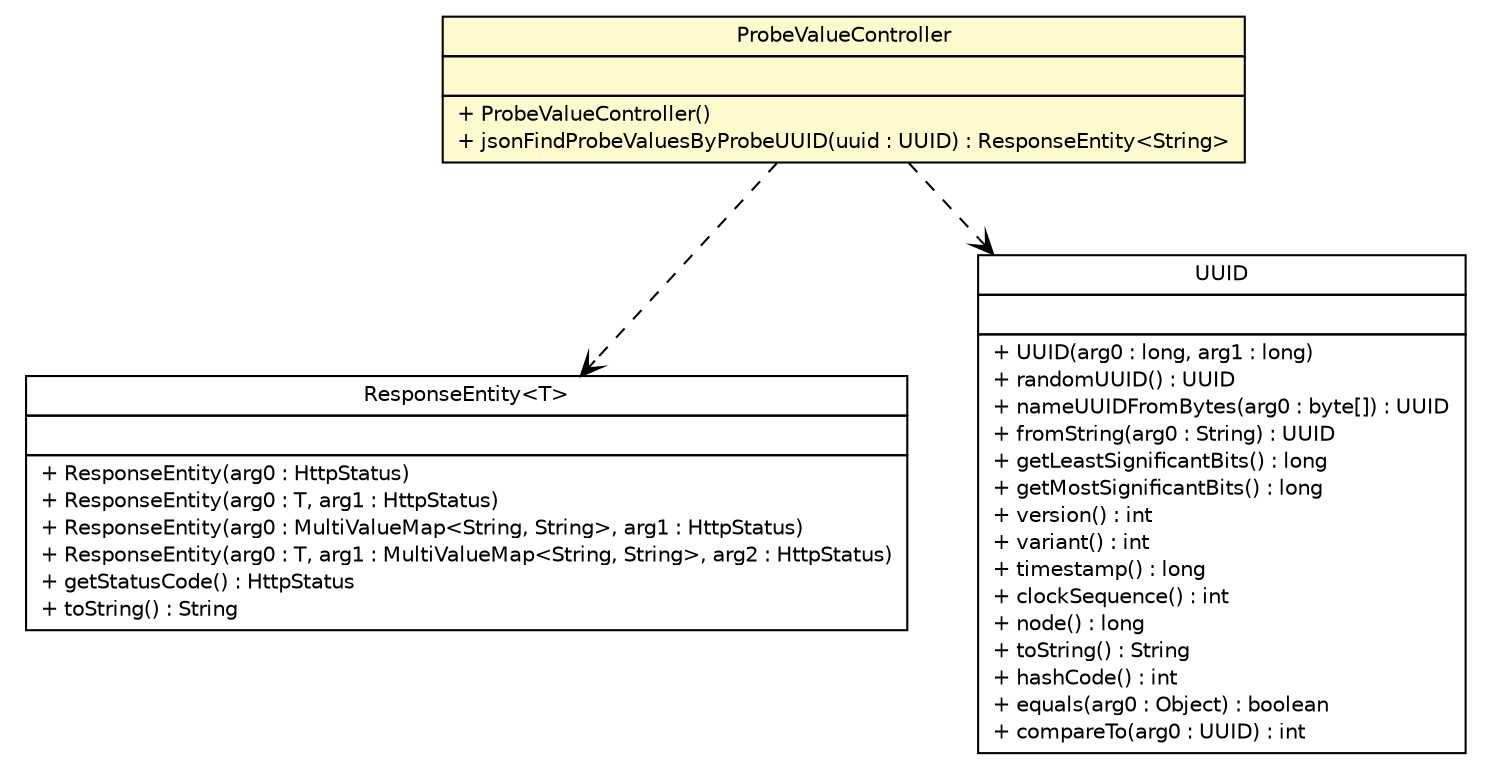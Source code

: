 #!/usr/local/bin/dot
#
# Class diagram 
# Generated by UMLGraph version 5.1 (http://www.umlgraph.org/)
#

digraph G {
	edge [fontname="Helvetica",fontsize=10,labelfontname="Helvetica",labelfontsize=10];
	node [fontname="Helvetica",fontsize=10,shape=plaintext];
	nodesep=0.25;
	ranksep=0.5;
	// net.sereneproject.collector.web.ProbeValueController
	c373 [label=<<table title="net.sereneproject.collector.web.ProbeValueController" border="0" cellborder="1" cellspacing="0" cellpadding="2" port="p" bgcolor="lemonChiffon" href="./ProbeValueController.html">
		<tr><td><table border="0" cellspacing="0" cellpadding="1">
<tr><td align="center" balign="center"> ProbeValueController </td></tr>
		</table></td></tr>
		<tr><td><table border="0" cellspacing="0" cellpadding="1">
<tr><td align="left" balign="left">  </td></tr>
		</table></td></tr>
		<tr><td><table border="0" cellspacing="0" cellpadding="1">
<tr><td align="left" balign="left"> + ProbeValueController() </td></tr>
<tr><td align="left" balign="left"> + jsonFindProbeValuesByProbeUUID(uuid : UUID) : ResponseEntity&lt;String&gt; </td></tr>
		</table></td></tr>
		</table>>, fontname="Helvetica", fontcolor="black", fontsize=10.0];
	// net.sereneproject.collector.web.ProbeValueController DEPEND org.springframework.http.ResponseEntity<T>
	c373:p -> c402:p [taillabel="", label="", headlabel="", fontname="Helvetica", fontcolor="black", fontsize=10.0, color="black", arrowhead=open, style=dashed];
	// net.sereneproject.collector.web.ProbeValueController DEPEND java.util.UUID
	c373:p -> c404:p [taillabel="", label="", headlabel="", fontname="Helvetica", fontcolor="black", fontsize=10.0, color="black", arrowhead=open, style=dashed];
	// org.springframework.http.ResponseEntity<T>
	c402 [label=<<table title="org.springframework.http.ResponseEntity" border="0" cellborder="1" cellspacing="0" cellpadding="2" port="p" href="http://java.sun.com/j2se/1.4.2/docs/api/org/springframework/http/ResponseEntity.html">
		<tr><td><table border="0" cellspacing="0" cellpadding="1">
<tr><td align="center" balign="center"> ResponseEntity&lt;T&gt; </td></tr>
		</table></td></tr>
		<tr><td><table border="0" cellspacing="0" cellpadding="1">
<tr><td align="left" balign="left">  </td></tr>
		</table></td></tr>
		<tr><td><table border="0" cellspacing="0" cellpadding="1">
<tr><td align="left" balign="left"> + ResponseEntity(arg0 : HttpStatus) </td></tr>
<tr><td align="left" balign="left"> + ResponseEntity(arg0 : T, arg1 : HttpStatus) </td></tr>
<tr><td align="left" balign="left"> + ResponseEntity(arg0 : MultiValueMap&lt;String, String&gt;, arg1 : HttpStatus) </td></tr>
<tr><td align="left" balign="left"> + ResponseEntity(arg0 : T, arg1 : MultiValueMap&lt;String, String&gt;, arg2 : HttpStatus) </td></tr>
<tr><td align="left" balign="left"> + getStatusCode() : HttpStatus </td></tr>
<tr><td align="left" balign="left"> + toString() : String </td></tr>
		</table></td></tr>
		</table>>, fontname="Helvetica", fontcolor="black", fontsize=10.0];
	// java.util.UUID
	c404 [label=<<table title="java.util.UUID" border="0" cellborder="1" cellspacing="0" cellpadding="2" port="p" href="http://java.sun.com/j2se/1.4.2/docs/api/java/util/UUID.html">
		<tr><td><table border="0" cellspacing="0" cellpadding="1">
<tr><td align="center" balign="center"> UUID </td></tr>
		</table></td></tr>
		<tr><td><table border="0" cellspacing="0" cellpadding="1">
<tr><td align="left" balign="left">  </td></tr>
		</table></td></tr>
		<tr><td><table border="0" cellspacing="0" cellpadding="1">
<tr><td align="left" balign="left"> + UUID(arg0 : long, arg1 : long) </td></tr>
<tr><td align="left" balign="left"> + randomUUID() : UUID </td></tr>
<tr><td align="left" balign="left"> + nameUUIDFromBytes(arg0 : byte[]) : UUID </td></tr>
<tr><td align="left" balign="left"> + fromString(arg0 : String) : UUID </td></tr>
<tr><td align="left" balign="left"> + getLeastSignificantBits() : long </td></tr>
<tr><td align="left" balign="left"> + getMostSignificantBits() : long </td></tr>
<tr><td align="left" balign="left"> + version() : int </td></tr>
<tr><td align="left" balign="left"> + variant() : int </td></tr>
<tr><td align="left" balign="left"> + timestamp() : long </td></tr>
<tr><td align="left" balign="left"> + clockSequence() : int </td></tr>
<tr><td align="left" balign="left"> + node() : long </td></tr>
<tr><td align="left" balign="left"> + toString() : String </td></tr>
<tr><td align="left" balign="left"> + hashCode() : int </td></tr>
<tr><td align="left" balign="left"> + equals(arg0 : Object) : boolean </td></tr>
<tr><td align="left" balign="left"> + compareTo(arg0 : UUID) : int </td></tr>
		</table></td></tr>
		</table>>, fontname="Helvetica", fontcolor="black", fontsize=10.0];
}

